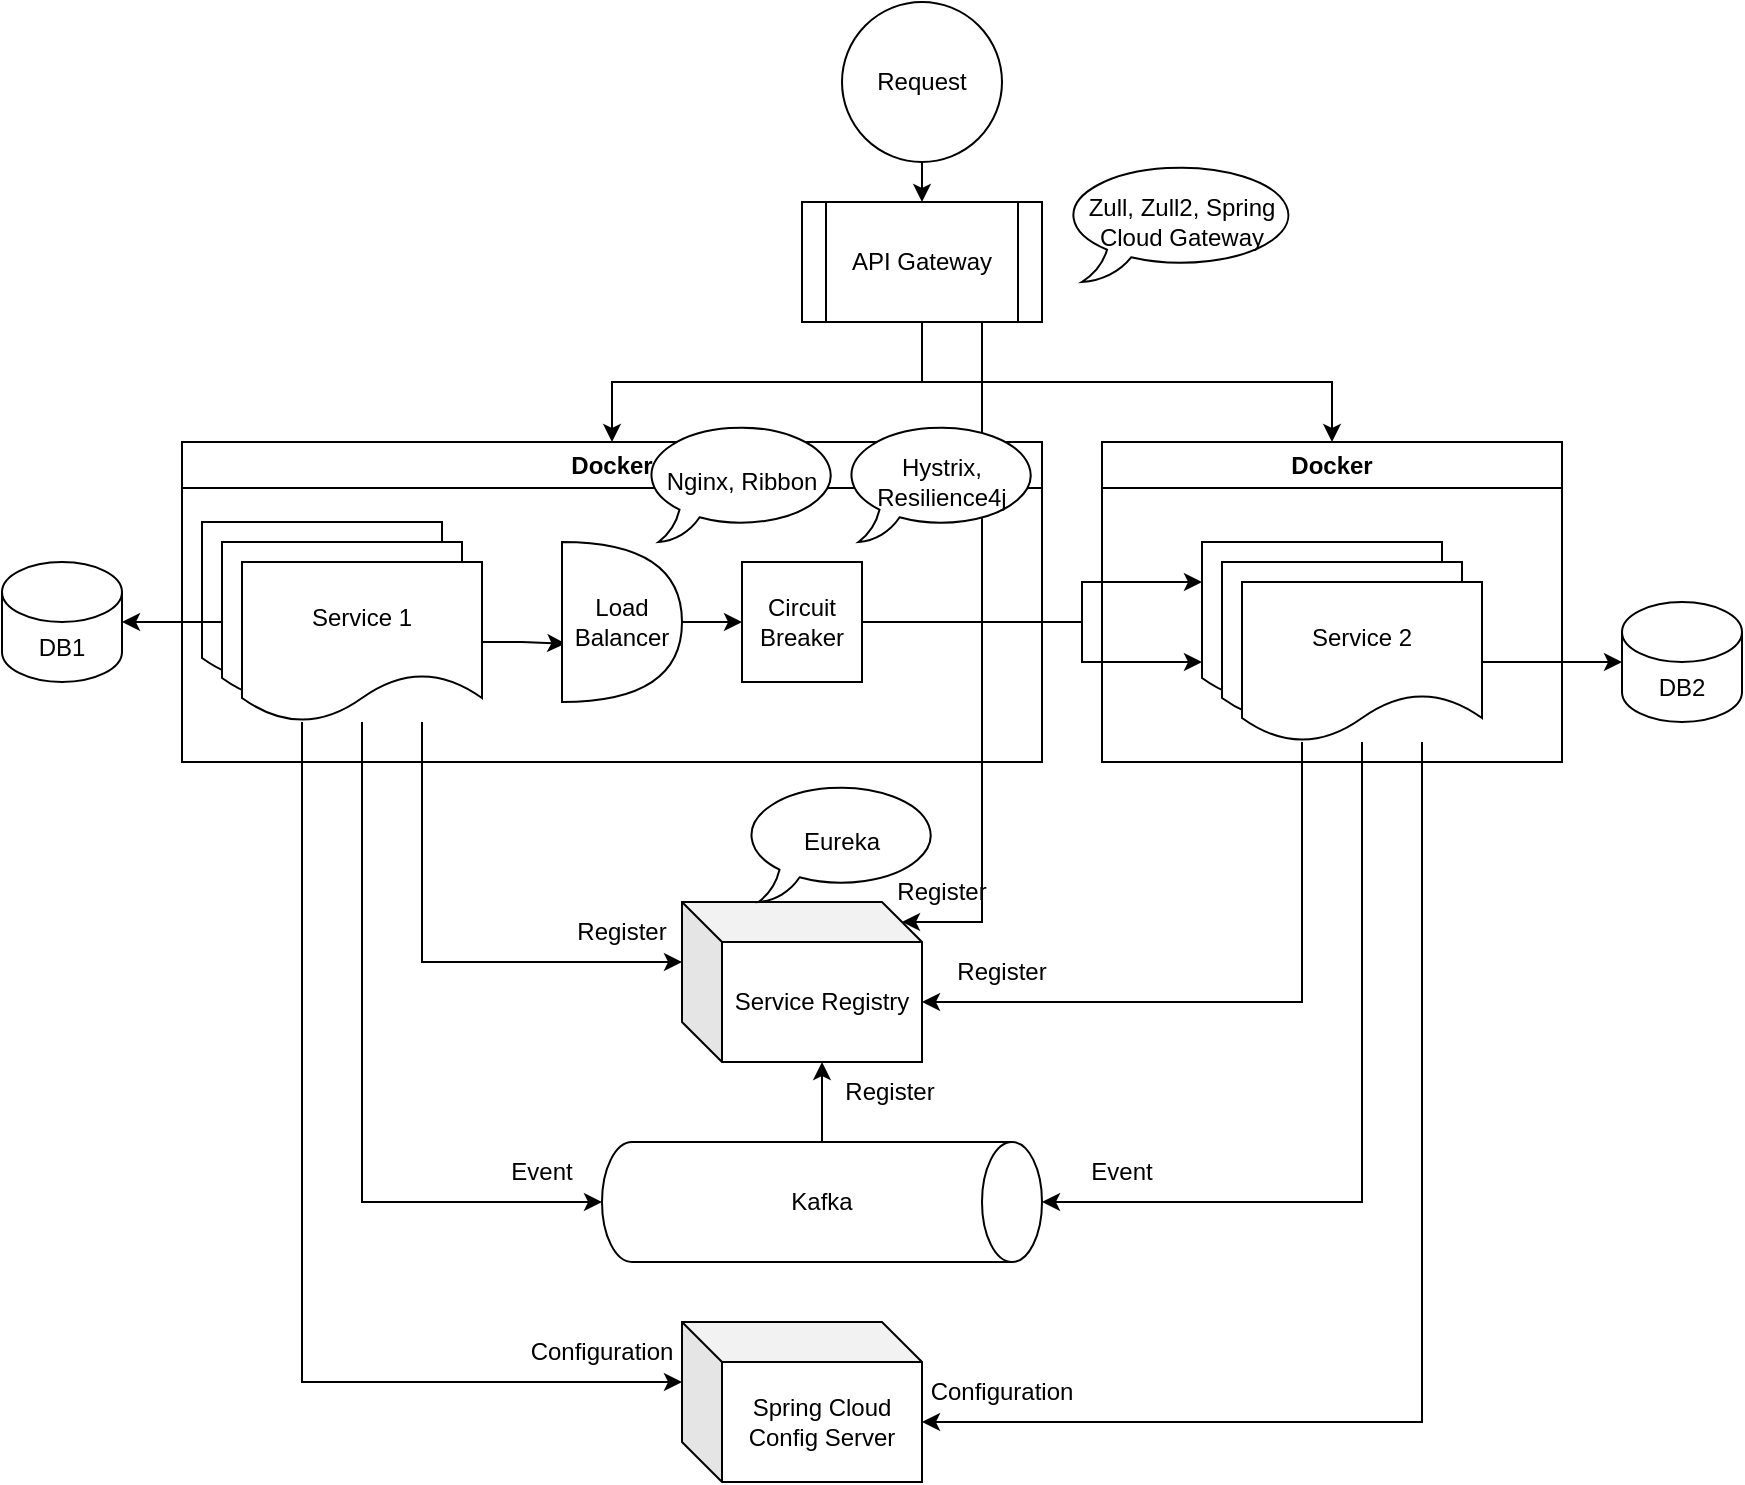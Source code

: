 <mxfile version="20.6.2" type="device"><diagram id="MwQnh5KIdmd46EAaWc1w" name="第 1 页"><mxGraphModel dx="2263" dy="838" grid="1" gridSize="10" guides="1" tooltips="1" connect="1" arrows="1" fold="1" page="1" pageScale="1" pageWidth="827" pageHeight="1169" math="0" shadow="0"><root><mxCell id="0"/><mxCell id="1" parent="0"/><mxCell id="77zwQp8JF3CR3mk8Dh3F-27" style="edgeStyle=orthogonalEdgeStyle;rounded=0;orthogonalLoop=1;jettySize=auto;html=1;exitX=0.5;exitY=1;exitDx=0;exitDy=0;entryX=0.5;entryY=0;entryDx=0;entryDy=0;" edge="1" parent="1" source="77zwQp8JF3CR3mk8Dh3F-1" target="77zwQp8JF3CR3mk8Dh3F-2"><mxGeometry relative="1" as="geometry"/></mxCell><mxCell id="77zwQp8JF3CR3mk8Dh3F-1" value="Request" style="ellipse;whiteSpace=wrap;html=1;aspect=fixed;" vertex="1" parent="1"><mxGeometry x="260" y="30" width="80" height="80" as="geometry"/></mxCell><mxCell id="77zwQp8JF3CR3mk8Dh3F-28" style="edgeStyle=orthogonalEdgeStyle;rounded=0;orthogonalLoop=1;jettySize=auto;html=1;exitX=0.5;exitY=1;exitDx=0;exitDy=0;" edge="1" parent="1" source="77zwQp8JF3CR3mk8Dh3F-2" target="77zwQp8JF3CR3mk8Dh3F-18"><mxGeometry relative="1" as="geometry"/></mxCell><mxCell id="77zwQp8JF3CR3mk8Dh3F-29" style="edgeStyle=orthogonalEdgeStyle;rounded=0;orthogonalLoop=1;jettySize=auto;html=1;exitX=0.5;exitY=1;exitDx=0;exitDy=0;entryX=0.5;entryY=0;entryDx=0;entryDy=0;" edge="1" parent="1" source="77zwQp8JF3CR3mk8Dh3F-2" target="77zwQp8JF3CR3mk8Dh3F-20"><mxGeometry relative="1" as="geometry"/></mxCell><mxCell id="77zwQp8JF3CR3mk8Dh3F-52" style="edgeStyle=orthogonalEdgeStyle;rounded=0;orthogonalLoop=1;jettySize=auto;html=1;entryX=0;entryY=0;entryDx=110;entryDy=10;entryPerimeter=0;" edge="1" parent="1" source="77zwQp8JF3CR3mk8Dh3F-2" target="77zwQp8JF3CR3mk8Dh3F-22"><mxGeometry relative="1" as="geometry"><Array as="points"><mxPoint x="330" y="490"/></Array></mxGeometry></mxCell><mxCell id="77zwQp8JF3CR3mk8Dh3F-2" value="API Gateway" style="shape=process;whiteSpace=wrap;html=1;backgroundOutline=1;" vertex="1" parent="1"><mxGeometry x="240" y="130" width="120" height="60" as="geometry"/></mxCell><mxCell id="77zwQp8JF3CR3mk8Dh3F-6" value="Service 1" style="shape=document;whiteSpace=wrap;html=1;boundedLbl=1;" vertex="1" parent="1"><mxGeometry x="-60" y="290" width="120" height="80" as="geometry"/></mxCell><mxCell id="77zwQp8JF3CR3mk8Dh3F-7" value="Service 2" style="shape=document;whiteSpace=wrap;html=1;boundedLbl=1;" vertex="1" parent="1"><mxGeometry x="440" y="300" width="120" height="80" as="geometry"/></mxCell><mxCell id="77zwQp8JF3CR3mk8Dh3F-42" style="edgeStyle=orthogonalEdgeStyle;rounded=0;orthogonalLoop=1;jettySize=auto;html=1;entryX=1;entryY=0.5;entryDx=0;entryDy=0;entryPerimeter=0;" edge="1" parent="1" source="77zwQp8JF3CR3mk8Dh3F-8" target="77zwQp8JF3CR3mk8Dh3F-19"><mxGeometry relative="1" as="geometry"/></mxCell><mxCell id="77zwQp8JF3CR3mk8Dh3F-8" value="Service 1" style="shape=document;whiteSpace=wrap;html=1;boundedLbl=1;" vertex="1" parent="1"><mxGeometry x="-50" y="300" width="120" height="80" as="geometry"/></mxCell><mxCell id="77zwQp8JF3CR3mk8Dh3F-30" style="edgeStyle=orthogonalEdgeStyle;rounded=0;orthogonalLoop=1;jettySize=auto;html=1;exitX=1;exitY=0.5;exitDx=0;exitDy=0;entryX=0.028;entryY=0.635;entryDx=0;entryDy=0;entryPerimeter=0;" edge="1" parent="1" source="77zwQp8JF3CR3mk8Dh3F-9" target="77zwQp8JF3CR3mk8Dh3F-14"><mxGeometry relative="1" as="geometry"/></mxCell><mxCell id="77zwQp8JF3CR3mk8Dh3F-45" style="edgeStyle=orthogonalEdgeStyle;rounded=0;orthogonalLoop=1;jettySize=auto;html=1;entryX=0.5;entryY=1;entryDx=0;entryDy=0;entryPerimeter=0;" edge="1" parent="1" source="77zwQp8JF3CR3mk8Dh3F-9" target="77zwQp8JF3CR3mk8Dh3F-23"><mxGeometry relative="1" as="geometry"><Array as="points"><mxPoint x="20" y="630"/></Array></mxGeometry></mxCell><mxCell id="77zwQp8JF3CR3mk8Dh3F-50" style="edgeStyle=orthogonalEdgeStyle;rounded=0;orthogonalLoop=1;jettySize=auto;html=1;entryX=0;entryY=0;entryDx=0;entryDy=30;entryPerimeter=0;" edge="1" parent="1" source="77zwQp8JF3CR3mk8Dh3F-9" target="77zwQp8JF3CR3mk8Dh3F-22"><mxGeometry relative="1" as="geometry"><Array as="points"><mxPoint x="50" y="510"/></Array></mxGeometry></mxCell><mxCell id="77zwQp8JF3CR3mk8Dh3F-51" style="edgeStyle=orthogonalEdgeStyle;rounded=0;orthogonalLoop=1;jettySize=auto;html=1;entryX=0;entryY=0;entryDx=0;entryDy=30;entryPerimeter=0;" edge="1" parent="1" source="77zwQp8JF3CR3mk8Dh3F-9" target="77zwQp8JF3CR3mk8Dh3F-26"><mxGeometry relative="1" as="geometry"><Array as="points"><mxPoint x="-10" y="720"/></Array></mxGeometry></mxCell><mxCell id="77zwQp8JF3CR3mk8Dh3F-9" value="Service 1" style="shape=document;whiteSpace=wrap;html=1;boundedLbl=1;" vertex="1" parent="1"><mxGeometry x="-40" y="310" width="120" height="80" as="geometry"/></mxCell><mxCell id="77zwQp8JF3CR3mk8Dh3F-12" value="Service 2" style="shape=document;whiteSpace=wrap;html=1;boundedLbl=1;" vertex="1" parent="1"><mxGeometry x="450" y="310" width="120" height="80" as="geometry"/></mxCell><mxCell id="77zwQp8JF3CR3mk8Dh3F-41" style="edgeStyle=orthogonalEdgeStyle;rounded=0;orthogonalLoop=1;jettySize=auto;html=1;entryX=0;entryY=0.5;entryDx=0;entryDy=0;entryPerimeter=0;" edge="1" parent="1" source="77zwQp8JF3CR3mk8Dh3F-13" target="77zwQp8JF3CR3mk8Dh3F-17"><mxGeometry relative="1" as="geometry"/></mxCell><mxCell id="77zwQp8JF3CR3mk8Dh3F-46" style="edgeStyle=orthogonalEdgeStyle;rounded=0;orthogonalLoop=1;jettySize=auto;html=1;entryX=0.5;entryY=0;entryDx=0;entryDy=0;entryPerimeter=0;" edge="1" parent="1" source="77zwQp8JF3CR3mk8Dh3F-13" target="77zwQp8JF3CR3mk8Dh3F-23"><mxGeometry relative="1" as="geometry"><Array as="points"><mxPoint x="520" y="630"/></Array></mxGeometry></mxCell><mxCell id="77zwQp8JF3CR3mk8Dh3F-47" style="edgeStyle=orthogonalEdgeStyle;rounded=0;orthogonalLoop=1;jettySize=auto;html=1;entryX=0;entryY=0;entryDx=120;entryDy=50;entryPerimeter=0;" edge="1" parent="1" source="77zwQp8JF3CR3mk8Dh3F-13" target="77zwQp8JF3CR3mk8Dh3F-26"><mxGeometry relative="1" as="geometry"><Array as="points"><mxPoint x="550" y="740"/></Array></mxGeometry></mxCell><mxCell id="77zwQp8JF3CR3mk8Dh3F-49" style="edgeStyle=orthogonalEdgeStyle;rounded=0;orthogonalLoop=1;jettySize=auto;html=1;entryX=0;entryY=0;entryDx=120;entryDy=50;entryPerimeter=0;" edge="1" parent="1" source="77zwQp8JF3CR3mk8Dh3F-13" target="77zwQp8JF3CR3mk8Dh3F-22"><mxGeometry relative="1" as="geometry"><Array as="points"><mxPoint x="490" y="530"/></Array></mxGeometry></mxCell><mxCell id="77zwQp8JF3CR3mk8Dh3F-13" value="Service 2" style="shape=document;whiteSpace=wrap;html=1;boundedLbl=1;" vertex="1" parent="1"><mxGeometry x="460" y="320" width="120" height="80" as="geometry"/></mxCell><mxCell id="77zwQp8JF3CR3mk8Dh3F-31" style="edgeStyle=orthogonalEdgeStyle;rounded=0;orthogonalLoop=1;jettySize=auto;html=1;exitX=1;exitY=0.5;exitDx=0;exitDy=0;exitPerimeter=0;" edge="1" parent="1" source="77zwQp8JF3CR3mk8Dh3F-14" target="77zwQp8JF3CR3mk8Dh3F-15"><mxGeometry relative="1" as="geometry"/></mxCell><mxCell id="77zwQp8JF3CR3mk8Dh3F-14" value="Load Balancer" style="shape=or;whiteSpace=wrap;html=1;" vertex="1" parent="1"><mxGeometry x="120" y="300" width="60" height="80" as="geometry"/></mxCell><mxCell id="77zwQp8JF3CR3mk8Dh3F-17" value="DB2" style="shape=cylinder3;whiteSpace=wrap;html=1;boundedLbl=1;backgroundOutline=1;size=15;" vertex="1" parent="1"><mxGeometry x="650" y="330" width="60" height="60" as="geometry"/></mxCell><mxCell id="77zwQp8JF3CR3mk8Dh3F-18" value="Docker" style="swimlane;whiteSpace=wrap;html=1;" vertex="1" parent="1"><mxGeometry x="-70" y="250" width="430" height="160" as="geometry"/></mxCell><mxCell id="77zwQp8JF3CR3mk8Dh3F-15" value="Circuit Breaker" style="rounded=0;whiteSpace=wrap;html=1;" vertex="1" parent="77zwQp8JF3CR3mk8Dh3F-18"><mxGeometry x="280" y="60" width="60" height="60" as="geometry"/></mxCell><mxCell id="77zwQp8JF3CR3mk8Dh3F-67" value="Nginx, Ribbon" style="whiteSpace=wrap;html=1;shape=mxgraph.basic.oval_callout" vertex="1" parent="77zwQp8JF3CR3mk8Dh3F-18"><mxGeometry x="230" y="-10" width="100" height="60" as="geometry"/></mxCell><mxCell id="77zwQp8JF3CR3mk8Dh3F-69" value="Hystrix, Resilience4j" style="whiteSpace=wrap;html=1;shape=mxgraph.basic.oval_callout" vertex="1" parent="77zwQp8JF3CR3mk8Dh3F-18"><mxGeometry x="330" y="-10" width="100" height="60" as="geometry"/></mxCell><mxCell id="77zwQp8JF3CR3mk8Dh3F-19" value="DB1" style="shape=cylinder3;whiteSpace=wrap;html=1;boundedLbl=1;backgroundOutline=1;size=15;" vertex="1" parent="1"><mxGeometry x="-160" y="310" width="60" height="60" as="geometry"/></mxCell><mxCell id="77zwQp8JF3CR3mk8Dh3F-20" value="Docker" style="swimlane;whiteSpace=wrap;html=1;" vertex="1" parent="1"><mxGeometry x="390" y="250" width="230" height="160" as="geometry"/></mxCell><mxCell id="77zwQp8JF3CR3mk8Dh3F-22" value="Service Registry" style="shape=cube;whiteSpace=wrap;html=1;boundedLbl=1;backgroundOutline=1;darkOpacity=0.05;darkOpacity2=0.1;" vertex="1" parent="1"><mxGeometry x="180" y="480" width="120" height="80" as="geometry"/></mxCell><mxCell id="77zwQp8JF3CR3mk8Dh3F-56" style="edgeStyle=orthogonalEdgeStyle;rounded=0;orthogonalLoop=1;jettySize=auto;html=1;exitX=0;exitY=0.5;exitDx=0;exitDy=0;exitPerimeter=0;entryX=0;entryY=0;entryDx=70;entryDy=80;entryPerimeter=0;" edge="1" parent="1" source="77zwQp8JF3CR3mk8Dh3F-23" target="77zwQp8JF3CR3mk8Dh3F-22"><mxGeometry relative="1" as="geometry"/></mxCell><mxCell id="77zwQp8JF3CR3mk8Dh3F-23" value="" style="shape=cylinder3;whiteSpace=wrap;html=1;boundedLbl=1;backgroundOutline=1;size=15;rotation=90;" vertex="1" parent="1"><mxGeometry x="220" y="520" width="60" height="220" as="geometry"/></mxCell><mxCell id="77zwQp8JF3CR3mk8Dh3F-25" value="Kafka" style="text;html=1;strokeColor=none;fillColor=none;align=center;verticalAlign=middle;whiteSpace=wrap;rounded=0;" vertex="1" parent="1"><mxGeometry x="220" y="615" width="60" height="30" as="geometry"/></mxCell><mxCell id="77zwQp8JF3CR3mk8Dh3F-26" value="Spring Cloud Config Server" style="shape=cube;whiteSpace=wrap;html=1;boundedLbl=1;backgroundOutline=1;darkOpacity=0.05;darkOpacity2=0.1;" vertex="1" parent="1"><mxGeometry x="180" y="690" width="120" height="80" as="geometry"/></mxCell><mxCell id="77zwQp8JF3CR3mk8Dh3F-36" style="edgeStyle=orthogonalEdgeStyle;rounded=0;orthogonalLoop=1;jettySize=auto;html=1;entryX=0;entryY=0.25;entryDx=0;entryDy=0;" edge="1" parent="1" source="77zwQp8JF3CR3mk8Dh3F-15" target="77zwQp8JF3CR3mk8Dh3F-7"><mxGeometry relative="1" as="geometry"><Array as="points"><mxPoint x="380" y="340"/><mxPoint x="380" y="320"/></Array></mxGeometry></mxCell><mxCell id="77zwQp8JF3CR3mk8Dh3F-39" style="edgeStyle=orthogonalEdgeStyle;rounded=0;orthogonalLoop=1;jettySize=auto;html=1;entryX=0;entryY=0.75;entryDx=0;entryDy=0;" edge="1" parent="1" source="77zwQp8JF3CR3mk8Dh3F-15" target="77zwQp8JF3CR3mk8Dh3F-7"><mxGeometry relative="1" as="geometry"><Array as="points"><mxPoint x="380" y="340"/><mxPoint x="380" y="360"/></Array></mxGeometry></mxCell><mxCell id="77zwQp8JF3CR3mk8Dh3F-53" value="Register" style="text;html=1;strokeColor=none;fillColor=none;align=center;verticalAlign=middle;whiteSpace=wrap;rounded=0;" vertex="1" parent="1"><mxGeometry x="280" y="460" width="60" height="30" as="geometry"/></mxCell><mxCell id="77zwQp8JF3CR3mk8Dh3F-54" value="Register" style="text;html=1;strokeColor=none;fillColor=none;align=center;verticalAlign=middle;whiteSpace=wrap;rounded=0;" vertex="1" parent="1"><mxGeometry x="120" y="480" width="60" height="30" as="geometry"/></mxCell><mxCell id="77zwQp8JF3CR3mk8Dh3F-55" value="Register" style="text;html=1;strokeColor=none;fillColor=none;align=center;verticalAlign=middle;whiteSpace=wrap;rounded=0;" vertex="1" parent="1"><mxGeometry x="310" y="500" width="60" height="30" as="geometry"/></mxCell><mxCell id="77zwQp8JF3CR3mk8Dh3F-57" value="Register" style="text;html=1;strokeColor=none;fillColor=none;align=center;verticalAlign=middle;whiteSpace=wrap;rounded=0;" vertex="1" parent="1"><mxGeometry x="254" y="560" width="60" height="30" as="geometry"/></mxCell><mxCell id="77zwQp8JF3CR3mk8Dh3F-58" value="Event" style="text;html=1;strokeColor=none;fillColor=none;align=center;verticalAlign=middle;whiteSpace=wrap;rounded=0;" vertex="1" parent="1"><mxGeometry x="80" y="600" width="60" height="30" as="geometry"/></mxCell><mxCell id="77zwQp8JF3CR3mk8Dh3F-59" value="Event" style="text;html=1;strokeColor=none;fillColor=none;align=center;verticalAlign=middle;whiteSpace=wrap;rounded=0;" vertex="1" parent="1"><mxGeometry x="370" y="600" width="60" height="30" as="geometry"/></mxCell><mxCell id="77zwQp8JF3CR3mk8Dh3F-60" value="Configuration" style="text;html=1;strokeColor=none;fillColor=none;align=center;verticalAlign=middle;whiteSpace=wrap;rounded=0;" vertex="1" parent="1"><mxGeometry x="110" y="690" width="60" height="30" as="geometry"/></mxCell><mxCell id="77zwQp8JF3CR3mk8Dh3F-61" value="Configuration" style="text;html=1;strokeColor=none;fillColor=none;align=center;verticalAlign=middle;whiteSpace=wrap;rounded=0;" vertex="1" parent="1"><mxGeometry x="310" y="710" width="60" height="30" as="geometry"/></mxCell><mxCell id="77zwQp8JF3CR3mk8Dh3F-66" value="Zull, Zull2, Spring Cloud Gateway" style="whiteSpace=wrap;html=1;shape=mxgraph.basic.oval_callout" vertex="1" parent="1"><mxGeometry x="370" y="110" width="120" height="60" as="geometry"/></mxCell><mxCell id="77zwQp8JF3CR3mk8Dh3F-68" value="Eureka" style="whiteSpace=wrap;html=1;shape=mxgraph.basic.oval_callout" vertex="1" parent="1"><mxGeometry x="210" y="420" width="100" height="60" as="geometry"/></mxCell></root></mxGraphModel></diagram></mxfile>